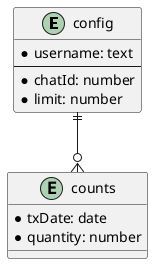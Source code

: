 @startuml

entity config {
    * username: text
    --
    * chatId: number
    * limit: number
}

entity counts {
    * txDate: date
    * quantity: number
}

config ||--o{ counts
@enduml